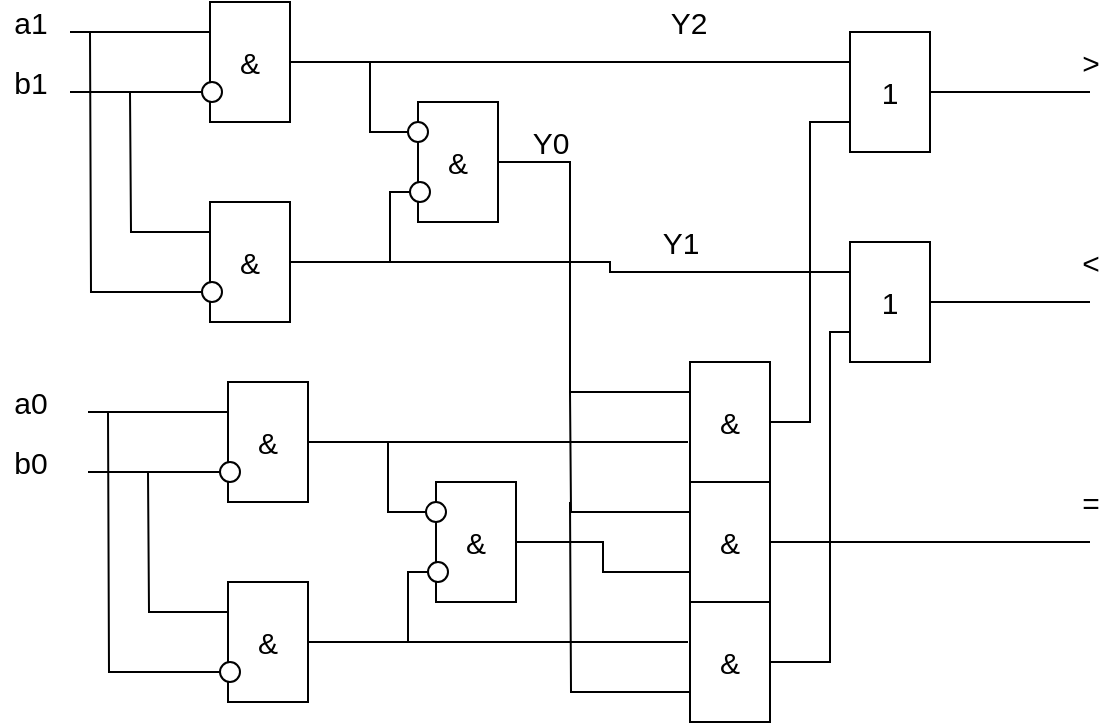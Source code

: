 <mxfile version="20.0.1" type="device"><diagram id="4Q6EIN-ojMxLVWhrJPO2" name="Page-1"><mxGraphModel dx="766" dy="492" grid="1" gridSize="10" guides="1" tooltips="1" connect="1" arrows="1" fold="1" page="1" pageScale="1" pageWidth="827" pageHeight="1169" math="0" shadow="0"><root><mxCell id="0"/><mxCell id="1" parent="0"/><mxCell id="ONH33S-T8I9oCPUiCWBr-2" style="edgeStyle=orthogonalEdgeStyle;rounded=0;orthogonalLoop=1;jettySize=auto;html=1;exitX=0;exitY=0.25;exitDx=0;exitDy=0;fontSize=15;endArrow=none;endFill=0;" edge="1" parent="1" source="ONH33S-T8I9oCPUiCWBr-1"><mxGeometry relative="1" as="geometry"><mxPoint x="90" y="95" as="targetPoint"/></mxGeometry></mxCell><mxCell id="ONH33S-T8I9oCPUiCWBr-3" style="edgeStyle=orthogonalEdgeStyle;rounded=0;orthogonalLoop=1;jettySize=auto;html=1;exitX=0;exitY=0.75;exitDx=0;exitDy=0;fontSize=15;endArrow=none;endFill=0;" edge="1" parent="1" source="ONH33S-T8I9oCPUiCWBr-1"><mxGeometry relative="1" as="geometry"><mxPoint x="90" y="125" as="targetPoint"/></mxGeometry></mxCell><mxCell id="ONH33S-T8I9oCPUiCWBr-4" style="edgeStyle=orthogonalEdgeStyle;rounded=0;orthogonalLoop=1;jettySize=auto;html=1;exitX=1;exitY=0.5;exitDx=0;exitDy=0;fontSize=15;endArrow=none;endFill=0;entryX=0;entryY=0.25;entryDx=0;entryDy=0;" edge="1" parent="1" source="ONH33S-T8I9oCPUiCWBr-1" target="ONH33S-T8I9oCPUiCWBr-42"><mxGeometry relative="1" as="geometry"><mxPoint x="390" y="110" as="targetPoint"/></mxGeometry></mxCell><mxCell id="ONH33S-T8I9oCPUiCWBr-1" value="&lt;font style=&quot;font-size: 15px;&quot;&gt;&amp;amp;&lt;/font&gt;" style="rounded=0;whiteSpace=wrap;html=1;" vertex="1" parent="1"><mxGeometry x="160" y="80" width="40" height="60" as="geometry"/></mxCell><mxCell id="ONH33S-T8I9oCPUiCWBr-5" value="" style="ellipse;whiteSpace=wrap;html=1;aspect=fixed;fontSize=15;" vertex="1" parent="1"><mxGeometry x="156" y="120" width="10" height="10" as="geometry"/></mxCell><mxCell id="ONH33S-T8I9oCPUiCWBr-6" value="a1" style="text;html=1;align=center;verticalAlign=middle;resizable=0;points=[];autosize=1;strokeColor=none;fillColor=none;fontSize=15;" vertex="1" parent="1"><mxGeometry x="55" y="80" width="30" height="20" as="geometry"/></mxCell><mxCell id="ONH33S-T8I9oCPUiCWBr-7" value="b1" style="text;html=1;align=center;verticalAlign=middle;resizable=0;points=[];autosize=1;strokeColor=none;fillColor=none;fontSize=15;" vertex="1" parent="1"><mxGeometry x="55" y="110" width="30" height="20" as="geometry"/></mxCell><mxCell id="ONH33S-T8I9oCPUiCWBr-10" style="edgeStyle=orthogonalEdgeStyle;rounded=0;orthogonalLoop=1;jettySize=auto;html=1;exitX=0;exitY=0.25;exitDx=0;exitDy=0;fontSize=15;endArrow=none;endFill=0;" edge="1" parent="1" source="ONH33S-T8I9oCPUiCWBr-8"><mxGeometry relative="1" as="geometry"><mxPoint x="120" y="125" as="targetPoint"/></mxGeometry></mxCell><mxCell id="ONH33S-T8I9oCPUiCWBr-12" style="edgeStyle=orthogonalEdgeStyle;rounded=0;orthogonalLoop=1;jettySize=auto;html=1;exitX=1;exitY=0.5;exitDx=0;exitDy=0;fontSize=15;endArrow=none;endFill=0;entryX=0;entryY=0.25;entryDx=0;entryDy=0;" edge="1" parent="1" source="ONH33S-T8I9oCPUiCWBr-8" target="ONH33S-T8I9oCPUiCWBr-51"><mxGeometry relative="1" as="geometry"><mxPoint x="390" y="210" as="targetPoint"/><Array as="points"><mxPoint x="360" y="210"/><mxPoint x="360" y="215"/></Array></mxGeometry></mxCell><mxCell id="ONH33S-T8I9oCPUiCWBr-8" value="&lt;font style=&quot;font-size: 15px;&quot;&gt;&amp;amp;&lt;/font&gt;" style="rounded=0;whiteSpace=wrap;html=1;" vertex="1" parent="1"><mxGeometry x="160" y="180" width="40" height="60" as="geometry"/></mxCell><mxCell id="ONH33S-T8I9oCPUiCWBr-11" style="edgeStyle=orthogonalEdgeStyle;rounded=0;orthogonalLoop=1;jettySize=auto;html=1;exitX=0;exitY=0.5;exitDx=0;exitDy=0;fontSize=15;endArrow=none;endFill=0;" edge="1" parent="1" source="ONH33S-T8I9oCPUiCWBr-9"><mxGeometry relative="1" as="geometry"><mxPoint x="100" y="95" as="targetPoint"/></mxGeometry></mxCell><mxCell id="ONH33S-T8I9oCPUiCWBr-9" value="" style="ellipse;whiteSpace=wrap;html=1;aspect=fixed;fontSize=15;" vertex="1" parent="1"><mxGeometry x="156" y="220" width="10" height="10" as="geometry"/></mxCell><mxCell id="ONH33S-T8I9oCPUiCWBr-46" style="edgeStyle=orthogonalEdgeStyle;rounded=0;orthogonalLoop=1;jettySize=auto;html=1;exitX=1;exitY=0.5;exitDx=0;exitDy=0;fontSize=15;endArrow=none;endFill=0;entryX=0;entryY=0.25;entryDx=0;entryDy=0;" edge="1" parent="1" source="ONH33S-T8I9oCPUiCWBr-13" target="ONH33S-T8I9oCPUiCWBr-43"><mxGeometry relative="1" as="geometry"><mxPoint x="340" y="280" as="targetPoint"/><Array as="points"><mxPoint x="340" y="160"/><mxPoint x="340" y="275"/></Array></mxGeometry></mxCell><mxCell id="ONH33S-T8I9oCPUiCWBr-13" value="&lt;font style=&quot;font-size: 15px;&quot;&gt;&amp;amp;&lt;/font&gt;" style="rounded=0;whiteSpace=wrap;html=1;" vertex="1" parent="1"><mxGeometry x="264" y="130" width="40" height="60" as="geometry"/></mxCell><mxCell id="ONH33S-T8I9oCPUiCWBr-15" style="edgeStyle=orthogonalEdgeStyle;rounded=0;orthogonalLoop=1;jettySize=auto;html=1;exitX=0;exitY=0.5;exitDx=0;exitDy=0;fontSize=15;endArrow=none;endFill=0;" edge="1" parent="1" source="ONH33S-T8I9oCPUiCWBr-14"><mxGeometry relative="1" as="geometry"><mxPoint x="250" y="210" as="targetPoint"/></mxGeometry></mxCell><mxCell id="ONH33S-T8I9oCPUiCWBr-14" value="" style="ellipse;whiteSpace=wrap;html=1;aspect=fixed;fontSize=15;" vertex="1" parent="1"><mxGeometry x="260" y="170" width="10" height="10" as="geometry"/></mxCell><mxCell id="ONH33S-T8I9oCPUiCWBr-17" style="edgeStyle=orthogonalEdgeStyle;rounded=0;orthogonalLoop=1;jettySize=auto;html=1;exitX=0;exitY=0.5;exitDx=0;exitDy=0;fontSize=15;endArrow=none;endFill=0;" edge="1" parent="1" source="ONH33S-T8I9oCPUiCWBr-16"><mxGeometry relative="1" as="geometry"><mxPoint x="240" y="110" as="targetPoint"/></mxGeometry></mxCell><mxCell id="ONH33S-T8I9oCPUiCWBr-16" value="" style="ellipse;whiteSpace=wrap;html=1;aspect=fixed;fontSize=15;" vertex="1" parent="1"><mxGeometry x="259" y="140" width="10" height="10" as="geometry"/></mxCell><mxCell id="ONH33S-T8I9oCPUiCWBr-19" value="Y2" style="text;html=1;align=center;verticalAlign=middle;resizable=0;points=[];autosize=1;strokeColor=none;fillColor=none;fontSize=15;" vertex="1" parent="1"><mxGeometry x="384" y="80" width="30" height="20" as="geometry"/></mxCell><mxCell id="ONH33S-T8I9oCPUiCWBr-20" value="Y1" style="text;html=1;align=center;verticalAlign=middle;resizable=0;points=[];autosize=1;strokeColor=none;fillColor=none;fontSize=15;" vertex="1" parent="1"><mxGeometry x="380" y="190" width="30" height="20" as="geometry"/></mxCell><mxCell id="ONH33S-T8I9oCPUiCWBr-21" value="Y0" style="text;html=1;align=center;verticalAlign=middle;resizable=0;points=[];autosize=1;strokeColor=none;fillColor=none;fontSize=15;" vertex="1" parent="1"><mxGeometry x="315" y="140" width="30" height="20" as="geometry"/></mxCell><mxCell id="ONH33S-T8I9oCPUiCWBr-22" style="edgeStyle=orthogonalEdgeStyle;rounded=0;orthogonalLoop=1;jettySize=auto;html=1;exitX=0;exitY=0.25;exitDx=0;exitDy=0;fontSize=15;endArrow=none;endFill=0;" edge="1" parent="1" source="ONH33S-T8I9oCPUiCWBr-25"><mxGeometry relative="1" as="geometry"><mxPoint x="99" y="285" as="targetPoint"/></mxGeometry></mxCell><mxCell id="ONH33S-T8I9oCPUiCWBr-23" style="edgeStyle=orthogonalEdgeStyle;rounded=0;orthogonalLoop=1;jettySize=auto;html=1;exitX=0;exitY=0.75;exitDx=0;exitDy=0;fontSize=15;endArrow=none;endFill=0;" edge="1" parent="1" source="ONH33S-T8I9oCPUiCWBr-25"><mxGeometry relative="1" as="geometry"><mxPoint x="99" y="315" as="targetPoint"/></mxGeometry></mxCell><mxCell id="ONH33S-T8I9oCPUiCWBr-24" style="edgeStyle=orthogonalEdgeStyle;rounded=0;orthogonalLoop=1;jettySize=auto;html=1;exitX=1;exitY=0.5;exitDx=0;exitDy=0;fontSize=15;endArrow=none;endFill=0;" edge="1" parent="1" source="ONH33S-T8I9oCPUiCWBr-25"><mxGeometry relative="1" as="geometry"><mxPoint x="399" y="300" as="targetPoint"/></mxGeometry></mxCell><mxCell id="ONH33S-T8I9oCPUiCWBr-25" value="&lt;font style=&quot;font-size: 15px;&quot;&gt;&amp;amp;&lt;/font&gt;" style="rounded=0;whiteSpace=wrap;html=1;" vertex="1" parent="1"><mxGeometry x="169" y="270" width="40" height="60" as="geometry"/></mxCell><mxCell id="ONH33S-T8I9oCPUiCWBr-26" value="" style="ellipse;whiteSpace=wrap;html=1;aspect=fixed;fontSize=15;" vertex="1" parent="1"><mxGeometry x="165" y="310" width="10" height="10" as="geometry"/></mxCell><mxCell id="ONH33S-T8I9oCPUiCWBr-27" style="edgeStyle=orthogonalEdgeStyle;rounded=0;orthogonalLoop=1;jettySize=auto;html=1;exitX=0;exitY=0.25;exitDx=0;exitDy=0;fontSize=15;endArrow=none;endFill=0;" edge="1" parent="1" source="ONH33S-T8I9oCPUiCWBr-29"><mxGeometry relative="1" as="geometry"><mxPoint x="129" y="315" as="targetPoint"/></mxGeometry></mxCell><mxCell id="ONH33S-T8I9oCPUiCWBr-28" style="edgeStyle=orthogonalEdgeStyle;rounded=0;orthogonalLoop=1;jettySize=auto;html=1;exitX=1;exitY=0.5;exitDx=0;exitDy=0;fontSize=15;endArrow=none;endFill=0;" edge="1" parent="1" source="ONH33S-T8I9oCPUiCWBr-29"><mxGeometry relative="1" as="geometry"><mxPoint x="399" y="400" as="targetPoint"/></mxGeometry></mxCell><mxCell id="ONH33S-T8I9oCPUiCWBr-29" value="&lt;font style=&quot;font-size: 15px;&quot;&gt;&amp;amp;&lt;/font&gt;" style="rounded=0;whiteSpace=wrap;html=1;" vertex="1" parent="1"><mxGeometry x="169" y="370" width="40" height="60" as="geometry"/></mxCell><mxCell id="ONH33S-T8I9oCPUiCWBr-30" style="edgeStyle=orthogonalEdgeStyle;rounded=0;orthogonalLoop=1;jettySize=auto;html=1;exitX=0;exitY=0.5;exitDx=0;exitDy=0;fontSize=15;endArrow=none;endFill=0;" edge="1" parent="1" source="ONH33S-T8I9oCPUiCWBr-31"><mxGeometry relative="1" as="geometry"><mxPoint x="109" y="285" as="targetPoint"/></mxGeometry></mxCell><mxCell id="ONH33S-T8I9oCPUiCWBr-31" value="" style="ellipse;whiteSpace=wrap;html=1;aspect=fixed;fontSize=15;" vertex="1" parent="1"><mxGeometry x="165" y="410" width="10" height="10" as="geometry"/></mxCell><mxCell id="ONH33S-T8I9oCPUiCWBr-49" style="edgeStyle=orthogonalEdgeStyle;rounded=0;orthogonalLoop=1;jettySize=auto;html=1;exitX=1;exitY=0.5;exitDx=0;exitDy=0;entryX=0;entryY=0.75;entryDx=0;entryDy=0;fontSize=15;endArrow=none;endFill=0;" edge="1" parent="1" source="ONH33S-T8I9oCPUiCWBr-32" target="ONH33S-T8I9oCPUiCWBr-44"><mxGeometry relative="1" as="geometry"/></mxCell><mxCell id="ONH33S-T8I9oCPUiCWBr-32" value="&lt;font style=&quot;font-size: 15px;&quot;&gt;&amp;amp;&lt;/font&gt;" style="rounded=0;whiteSpace=wrap;html=1;" vertex="1" parent="1"><mxGeometry x="273" y="320" width="40" height="60" as="geometry"/></mxCell><mxCell id="ONH33S-T8I9oCPUiCWBr-33" style="edgeStyle=orthogonalEdgeStyle;rounded=0;orthogonalLoop=1;jettySize=auto;html=1;exitX=0;exitY=0.5;exitDx=0;exitDy=0;fontSize=15;endArrow=none;endFill=0;" edge="1" parent="1" source="ONH33S-T8I9oCPUiCWBr-34"><mxGeometry relative="1" as="geometry"><mxPoint x="259" y="400" as="targetPoint"/></mxGeometry></mxCell><mxCell id="ONH33S-T8I9oCPUiCWBr-34" value="" style="ellipse;whiteSpace=wrap;html=1;aspect=fixed;fontSize=15;" vertex="1" parent="1"><mxGeometry x="269" y="360" width="10" height="10" as="geometry"/></mxCell><mxCell id="ONH33S-T8I9oCPUiCWBr-35" style="edgeStyle=orthogonalEdgeStyle;rounded=0;orthogonalLoop=1;jettySize=auto;html=1;exitX=0;exitY=0.5;exitDx=0;exitDy=0;fontSize=15;endArrow=none;endFill=0;" edge="1" parent="1" source="ONH33S-T8I9oCPUiCWBr-36"><mxGeometry relative="1" as="geometry"><mxPoint x="249" y="300" as="targetPoint"/></mxGeometry></mxCell><mxCell id="ONH33S-T8I9oCPUiCWBr-36" value="" style="ellipse;whiteSpace=wrap;html=1;aspect=fixed;fontSize=15;" vertex="1" parent="1"><mxGeometry x="268" y="330" width="10" height="10" as="geometry"/></mxCell><mxCell id="ONH33S-T8I9oCPUiCWBr-40" value="a0" style="text;html=1;align=center;verticalAlign=middle;resizable=0;points=[];autosize=1;strokeColor=none;fillColor=none;fontSize=15;" vertex="1" parent="1"><mxGeometry x="55" y="270" width="30" height="20" as="geometry"/></mxCell><mxCell id="ONH33S-T8I9oCPUiCWBr-41" value="b0" style="text;html=1;align=center;verticalAlign=middle;resizable=0;points=[];autosize=1;strokeColor=none;fillColor=none;fontSize=15;" vertex="1" parent="1"><mxGeometry x="55" y="300" width="30" height="20" as="geometry"/></mxCell><mxCell id="ONH33S-T8I9oCPUiCWBr-52" style="edgeStyle=orthogonalEdgeStyle;rounded=0;orthogonalLoop=1;jettySize=auto;html=1;exitX=1;exitY=0.5;exitDx=0;exitDy=0;fontSize=15;endArrow=none;endFill=0;" edge="1" parent="1" source="ONH33S-T8I9oCPUiCWBr-42"><mxGeometry relative="1" as="geometry"><mxPoint x="600" y="125" as="targetPoint"/></mxGeometry></mxCell><mxCell id="ONH33S-T8I9oCPUiCWBr-42" value="&lt;font style=&quot;font-size: 15px;&quot;&gt;1&lt;/font&gt;" style="rounded=0;whiteSpace=wrap;html=1;" vertex="1" parent="1"><mxGeometry x="480" y="95" width="40" height="60" as="geometry"/></mxCell><mxCell id="ONH33S-T8I9oCPUiCWBr-50" style="edgeStyle=orthogonalEdgeStyle;rounded=0;orthogonalLoop=1;jettySize=auto;html=1;exitX=1;exitY=0.5;exitDx=0;exitDy=0;fontSize=15;endArrow=none;endFill=0;entryX=0;entryY=0.75;entryDx=0;entryDy=0;" edge="1" parent="1" source="ONH33S-T8I9oCPUiCWBr-43" target="ONH33S-T8I9oCPUiCWBr-42"><mxGeometry relative="1" as="geometry"><mxPoint x="460" y="130" as="targetPoint"/><Array as="points"><mxPoint x="460" y="290"/><mxPoint x="460" y="140"/></Array></mxGeometry></mxCell><mxCell id="ONH33S-T8I9oCPUiCWBr-43" value="&lt;font style=&quot;font-size: 15px;&quot;&gt;&amp;amp;&lt;/font&gt;" style="rounded=0;whiteSpace=wrap;html=1;" vertex="1" parent="1"><mxGeometry x="400" y="260" width="40" height="60" as="geometry"/></mxCell><mxCell id="ONH33S-T8I9oCPUiCWBr-47" style="edgeStyle=orthogonalEdgeStyle;rounded=0;orthogonalLoop=1;jettySize=auto;html=1;exitX=0;exitY=0.25;exitDx=0;exitDy=0;fontSize=15;endArrow=none;endFill=0;" edge="1" parent="1" source="ONH33S-T8I9oCPUiCWBr-44"><mxGeometry relative="1" as="geometry"><mxPoint x="340" y="275" as="targetPoint"/></mxGeometry></mxCell><mxCell id="ONH33S-T8I9oCPUiCWBr-57" style="edgeStyle=orthogonalEdgeStyle;rounded=0;orthogonalLoop=1;jettySize=auto;html=1;exitX=1;exitY=0.5;exitDx=0;exitDy=0;fontSize=15;endArrow=none;endFill=0;" edge="1" parent="1" source="ONH33S-T8I9oCPUiCWBr-44"><mxGeometry relative="1" as="geometry"><mxPoint x="600" y="350" as="targetPoint"/></mxGeometry></mxCell><mxCell id="ONH33S-T8I9oCPUiCWBr-44" value="&lt;font style=&quot;font-size: 15px;&quot;&gt;&amp;amp;&lt;/font&gt;" style="rounded=0;whiteSpace=wrap;html=1;" vertex="1" parent="1"><mxGeometry x="400" y="320" width="40" height="60" as="geometry"/></mxCell><mxCell id="ONH33S-T8I9oCPUiCWBr-48" style="edgeStyle=orthogonalEdgeStyle;rounded=0;orthogonalLoop=1;jettySize=auto;html=1;exitX=0;exitY=0.75;exitDx=0;exitDy=0;fontSize=15;endArrow=none;endFill=0;" edge="1" parent="1" source="ONH33S-T8I9oCPUiCWBr-45"><mxGeometry relative="1" as="geometry"><mxPoint x="340" y="330" as="targetPoint"/></mxGeometry></mxCell><mxCell id="ONH33S-T8I9oCPUiCWBr-55" style="edgeStyle=orthogonalEdgeStyle;rounded=0;orthogonalLoop=1;jettySize=auto;html=1;exitX=1;exitY=0.5;exitDx=0;exitDy=0;entryX=0;entryY=0.75;entryDx=0;entryDy=0;fontSize=15;endArrow=none;endFill=0;" edge="1" parent="1" source="ONH33S-T8I9oCPUiCWBr-45" target="ONH33S-T8I9oCPUiCWBr-51"><mxGeometry relative="1" as="geometry"><Array as="points"><mxPoint x="470" y="410"/><mxPoint x="470" y="245"/></Array></mxGeometry></mxCell><mxCell id="ONH33S-T8I9oCPUiCWBr-45" value="&lt;font style=&quot;font-size: 15px;&quot;&gt;&amp;amp;&lt;/font&gt;" style="rounded=0;whiteSpace=wrap;html=1;" vertex="1" parent="1"><mxGeometry x="400" y="380" width="40" height="60" as="geometry"/></mxCell><mxCell id="ONH33S-T8I9oCPUiCWBr-54" style="edgeStyle=orthogonalEdgeStyle;rounded=0;orthogonalLoop=1;jettySize=auto;html=1;exitX=1;exitY=0.5;exitDx=0;exitDy=0;fontSize=15;endArrow=none;endFill=0;" edge="1" parent="1" source="ONH33S-T8I9oCPUiCWBr-51"><mxGeometry relative="1" as="geometry"><mxPoint x="600" y="230" as="targetPoint"/></mxGeometry></mxCell><mxCell id="ONH33S-T8I9oCPUiCWBr-51" value="&lt;font style=&quot;font-size: 15px;&quot;&gt;1&lt;/font&gt;" style="rounded=0;whiteSpace=wrap;html=1;" vertex="1" parent="1"><mxGeometry x="480" y="200" width="40" height="60" as="geometry"/></mxCell><mxCell id="ONH33S-T8I9oCPUiCWBr-53" value="&amp;gt;" style="text;html=1;align=center;verticalAlign=middle;resizable=0;points=[];autosize=1;strokeColor=none;fillColor=none;fontSize=15;" vertex="1" parent="1"><mxGeometry x="590" y="100" width="20" height="20" as="geometry"/></mxCell><mxCell id="ONH33S-T8I9oCPUiCWBr-56" value="&amp;lt;" style="text;html=1;align=center;verticalAlign=middle;resizable=0;points=[];autosize=1;strokeColor=none;fillColor=none;fontSize=15;" vertex="1" parent="1"><mxGeometry x="590" y="200" width="20" height="20" as="geometry"/></mxCell><mxCell id="ONH33S-T8I9oCPUiCWBr-58" value="=" style="text;html=1;align=center;verticalAlign=middle;resizable=0;points=[];autosize=1;strokeColor=none;fillColor=none;fontSize=15;" vertex="1" parent="1"><mxGeometry x="590" y="320" width="20" height="20" as="geometry"/></mxCell></root></mxGraphModel></diagram></mxfile>